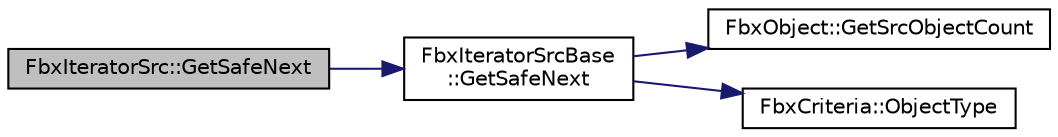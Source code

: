 digraph "FbxIteratorSrc::GetSafeNext"
{
  edge [fontname="Helvetica",fontsize="10",labelfontname="Helvetica",labelfontsize="10"];
  node [fontname="Helvetica",fontsize="10",shape=record];
  rankdir="LR";
  Node20 [label="FbxIteratorSrc::GetSafeNext",height=0.2,width=0.4,color="black", fillcolor="grey75", style="filled", fontcolor="black"];
  Node20 -> Node21 [color="midnightblue",fontsize="10",style="solid"];
  Node21 [label="FbxIteratorSrcBase\l::GetSafeNext",height=0.2,width=0.4,color="black", fillcolor="white", style="filled",URL="$class_fbx_iterator_src_base.html#ad0bb49ec584418f0325bc4f05a21ed04"];
  Node21 -> Node22 [color="midnightblue",fontsize="10",style="solid"];
  Node22 [label="FbxObject::GetSrcObjectCount",height=0.2,width=0.4,color="black", fillcolor="white", style="filled",URL="$class_fbx_object.html#a5fce56e85d5e0568243a5df99dabb42f"];
  Node21 -> Node23 [color="midnightblue",fontsize="10",style="solid"];
  Node23 [label="FbxCriteria::ObjectType",height=0.2,width=0.4,color="black", fillcolor="white", style="filled",URL="$class_fbx_criteria.html#a760d66022a8febcd3fd0c5fbbb534023"];
}
